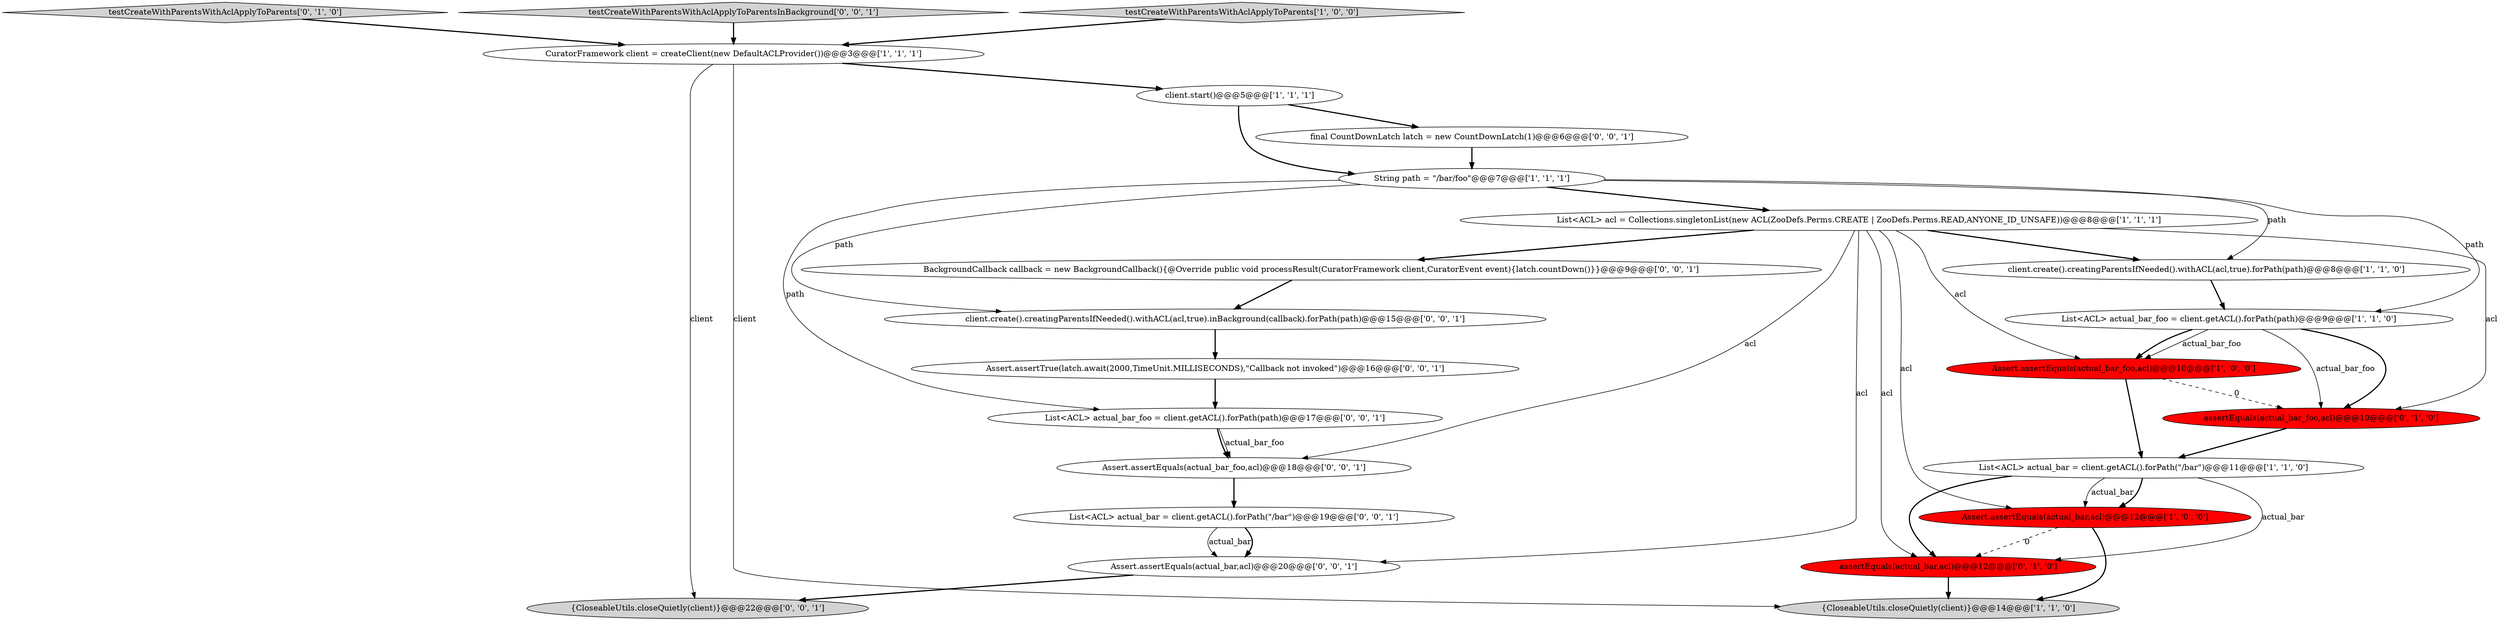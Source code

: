 digraph {
13 [style = filled, label = "testCreateWithParentsWithAclApplyToParents['0', '1', '0']", fillcolor = lightgray, shape = diamond image = "AAA0AAABBB2BBB"];
0 [style = filled, label = "Assert.assertEquals(actual_bar_foo,acl)@@@10@@@['1', '0', '0']", fillcolor = red, shape = ellipse image = "AAA1AAABBB1BBB"];
15 [style = filled, label = "{CloseableUtils.closeQuietly(client)}@@@22@@@['0', '0', '1']", fillcolor = lightgray, shape = ellipse image = "AAA0AAABBB3BBB"];
19 [style = filled, label = "Assert.assertTrue(latch.await(2000,TimeUnit.MILLISECONDS),\"Callback not invoked\")@@@16@@@['0', '0', '1']", fillcolor = white, shape = ellipse image = "AAA0AAABBB3BBB"];
22 [style = filled, label = "final CountDownLatch latch = new CountDownLatch(1)@@@6@@@['0', '0', '1']", fillcolor = white, shape = ellipse image = "AAA0AAABBB3BBB"];
18 [style = filled, label = "Assert.assertEquals(actual_bar,acl)@@@20@@@['0', '0', '1']", fillcolor = white, shape = ellipse image = "AAA0AAABBB3BBB"];
11 [style = filled, label = "assertEquals(actual_bar,acl)@@@12@@@['0', '1', '0']", fillcolor = red, shape = ellipse image = "AAA1AAABBB2BBB"];
9 [style = filled, label = "String path = \"/bar/foo\"@@@7@@@['1', '1', '1']", fillcolor = white, shape = ellipse image = "AAA0AAABBB1BBB"];
5 [style = filled, label = "List<ACL> acl = Collections.singletonList(new ACL(ZooDefs.Perms.CREATE | ZooDefs.Perms.READ,ANYONE_ID_UNSAFE))@@@8@@@['1', '1', '1']", fillcolor = white, shape = ellipse image = "AAA0AAABBB1BBB"];
20 [style = filled, label = "testCreateWithParentsWithAclApplyToParentsInBackground['0', '0', '1']", fillcolor = lightgray, shape = diamond image = "AAA0AAABBB3BBB"];
8 [style = filled, label = "CuratorFramework client = createClient(new DefaultACLProvider())@@@3@@@['1', '1', '1']", fillcolor = white, shape = ellipse image = "AAA0AAABBB1BBB"];
2 [style = filled, label = "testCreateWithParentsWithAclApplyToParents['1', '0', '0']", fillcolor = lightgray, shape = diamond image = "AAA0AAABBB1BBB"];
3 [style = filled, label = "List<ACL> actual_bar = client.getACL().forPath(\"/bar\")@@@11@@@['1', '1', '0']", fillcolor = white, shape = ellipse image = "AAA0AAABBB1BBB"];
4 [style = filled, label = "List<ACL> actual_bar_foo = client.getACL().forPath(path)@@@9@@@['1', '1', '0']", fillcolor = white, shape = ellipse image = "AAA0AAABBB1BBB"];
7 [style = filled, label = "Assert.assertEquals(actual_bar,acl)@@@12@@@['1', '0', '0']", fillcolor = red, shape = ellipse image = "AAA1AAABBB1BBB"];
16 [style = filled, label = "Assert.assertEquals(actual_bar_foo,acl)@@@18@@@['0', '0', '1']", fillcolor = white, shape = ellipse image = "AAA0AAABBB3BBB"];
12 [style = filled, label = "assertEquals(actual_bar_foo,acl)@@@10@@@['0', '1', '0']", fillcolor = red, shape = ellipse image = "AAA1AAABBB2BBB"];
23 [style = filled, label = "List<ACL> actual_bar_foo = client.getACL().forPath(path)@@@17@@@['0', '0', '1']", fillcolor = white, shape = ellipse image = "AAA0AAABBB3BBB"];
17 [style = filled, label = "client.create().creatingParentsIfNeeded().withACL(acl,true).inBackground(callback).forPath(path)@@@15@@@['0', '0', '1']", fillcolor = white, shape = ellipse image = "AAA0AAABBB3BBB"];
10 [style = filled, label = "client.create().creatingParentsIfNeeded().withACL(acl,true).forPath(path)@@@8@@@['1', '1', '0']", fillcolor = white, shape = ellipse image = "AAA0AAABBB1BBB"];
14 [style = filled, label = "List<ACL> actual_bar = client.getACL().forPath(\"/bar\")@@@19@@@['0', '0', '1']", fillcolor = white, shape = ellipse image = "AAA0AAABBB3BBB"];
1 [style = filled, label = "{CloseableUtils.closeQuietly(client)}@@@14@@@['1', '1', '0']", fillcolor = lightgray, shape = ellipse image = "AAA0AAABBB1BBB"];
21 [style = filled, label = "BackgroundCallback callback = new BackgroundCallback(){@Override public void processResult(CuratorFramework client,CuratorEvent event){latch.countDown()}}@@@9@@@['0', '0', '1']", fillcolor = white, shape = ellipse image = "AAA0AAABBB3BBB"];
6 [style = filled, label = "client.start()@@@5@@@['1', '1', '1']", fillcolor = white, shape = ellipse image = "AAA0AAABBB1BBB"];
0->3 [style = bold, label=""];
5->10 [style = bold, label=""];
23->16 [style = bold, label=""];
5->7 [style = solid, label="acl"];
7->1 [style = bold, label=""];
5->16 [style = solid, label="acl"];
11->1 [style = bold, label=""];
6->22 [style = bold, label=""];
23->16 [style = solid, label="actual_bar_foo"];
8->15 [style = solid, label="client"];
9->10 [style = solid, label="path"];
3->7 [style = solid, label="actual_bar"];
22->9 [style = bold, label=""];
18->15 [style = bold, label=""];
3->11 [style = bold, label=""];
7->11 [style = dashed, label="0"];
8->6 [style = bold, label=""];
3->11 [style = solid, label="actual_bar"];
0->12 [style = dashed, label="0"];
14->18 [style = solid, label="actual_bar"];
17->19 [style = bold, label=""];
5->0 [style = solid, label="acl"];
4->0 [style = bold, label=""];
5->21 [style = bold, label=""];
5->11 [style = solid, label="acl"];
20->8 [style = bold, label=""];
3->7 [style = bold, label=""];
8->1 [style = solid, label="client"];
4->0 [style = solid, label="actual_bar_foo"];
19->23 [style = bold, label=""];
9->4 [style = solid, label="path"];
10->4 [style = bold, label=""];
9->5 [style = bold, label=""];
4->12 [style = bold, label=""];
16->14 [style = bold, label=""];
4->12 [style = solid, label="actual_bar_foo"];
14->18 [style = bold, label=""];
12->3 [style = bold, label=""];
9->23 [style = solid, label="path"];
6->9 [style = bold, label=""];
13->8 [style = bold, label=""];
21->17 [style = bold, label=""];
9->17 [style = solid, label="path"];
2->8 [style = bold, label=""];
5->12 [style = solid, label="acl"];
5->18 [style = solid, label="acl"];
}
